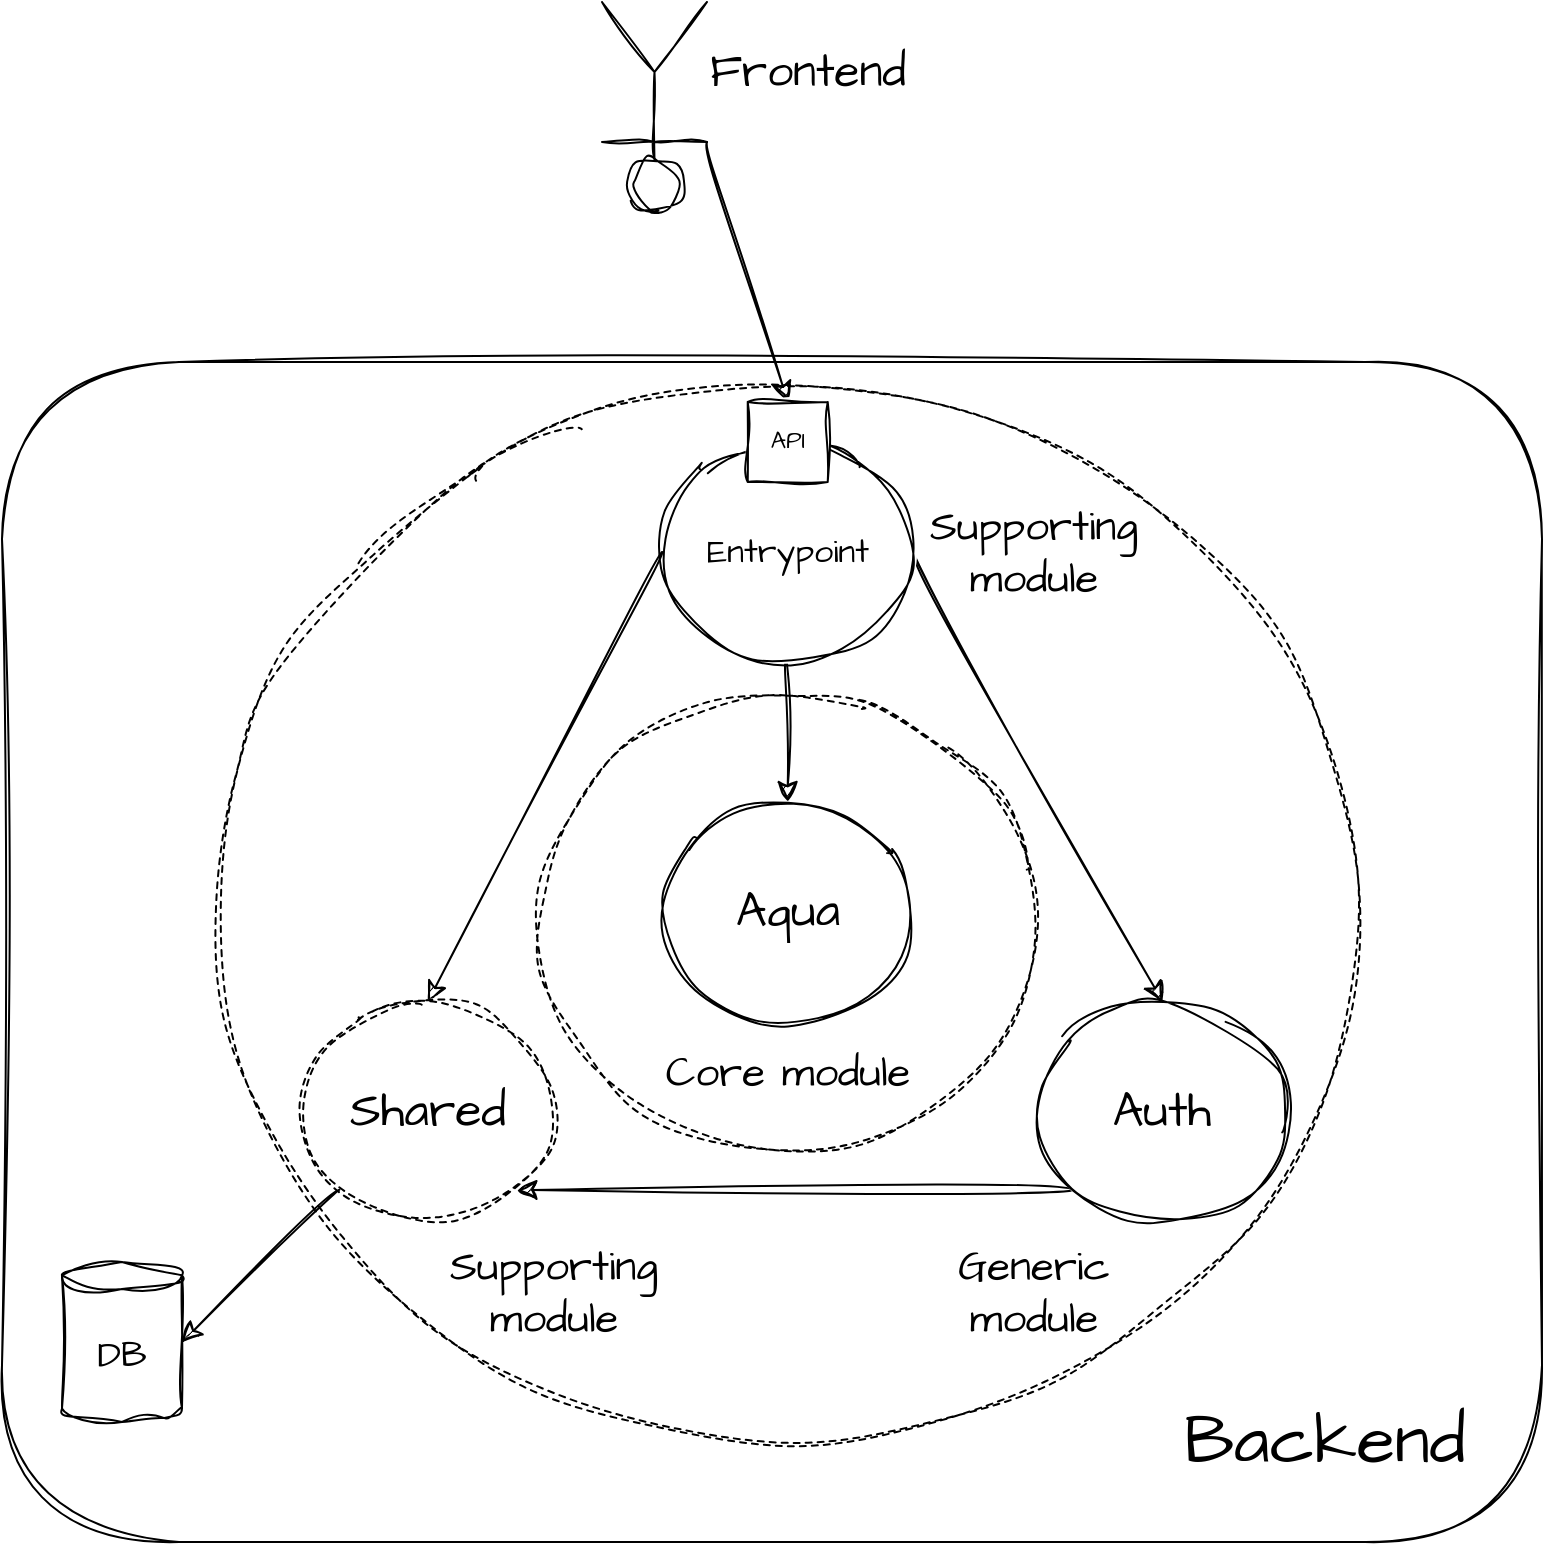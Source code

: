 <mxfile version="24.6.2" type="device">
  <diagram name="Страница — 1" id="DWB37v9pL2ZAt1SZBdt1">
    <mxGraphModel dx="1754" dy="1405" grid="1" gridSize="10" guides="1" tooltips="1" connect="1" arrows="1" fold="1" page="0" pageScale="1" pageWidth="100" pageHeight="1022" math="0" shadow="0">
      <root>
        <mxCell id="0" />
        <mxCell id="1" parent="0" />
        <mxCell id="uZ_XxfxW183BDdQzkKYe-20" value="" style="rounded=1;whiteSpace=wrap;html=1;sketch=1;hachureGap=4;jiggle=2;curveFitting=1;fontFamily=Architects Daughter;fontSource=https%3A%2F%2Ffonts.googleapis.com%2Fcss%3Ffamily%3DArchitects%2BDaughter;glass=0;shadow=0;" vertex="1" parent="1">
          <mxGeometry x="-290" y="110" width="770" height="590" as="geometry" />
        </mxCell>
        <mxCell id="uZ_XxfxW183BDdQzkKYe-26" value="" style="ellipse;whiteSpace=wrap;html=1;sketch=1;hachureGap=4;jiggle=2;curveFitting=1;fontFamily=Architects Daughter;fontSource=https%3A%2F%2Ffonts.googleapis.com%2Fcss%3Ffamily%3DArchitects%2BDaughter;dashed=1;" vertex="1" parent="1">
          <mxGeometry x="-183.38" y="120.79" width="572.47" height="528.43" as="geometry" />
        </mxCell>
        <mxCell id="uZ_XxfxW183BDdQzkKYe-23" value="" style="ellipse;whiteSpace=wrap;html=1;sketch=1;hachureGap=4;jiggle=2;curveFitting=1;fontFamily=Architects Daughter;fontSource=https%3A%2F%2Ffonts.googleapis.com%2Fcss%3Ffamily%3DArchitects%2BDaughter;dashed=1;" vertex="1" parent="1">
          <mxGeometry x="-21.73" y="275" width="249.17" height="230" as="geometry" />
        </mxCell>
        <mxCell id="uZ_XxfxW183BDdQzkKYe-4" value="&lt;span style=&quot;font-size: 24px;&quot;&gt;Aqua&lt;/span&gt;" style="ellipse;whiteSpace=wrap;html=1;sketch=1;hachureGap=4;jiggle=2;curveFitting=1;fontFamily=Architects Daughter;fontSource=https%3A%2F%2Ffonts.googleapis.com%2Fcss%3Ffamily%3DArchitects%2BDaughter;" vertex="1" parent="1">
          <mxGeometry x="40" y="330" width="125.71" height="110" as="geometry" />
        </mxCell>
        <mxCell id="uZ_XxfxW183BDdQzkKYe-32" style="edgeStyle=none;curved=1;rounded=0;sketch=1;hachureGap=4;jiggle=2;curveFitting=1;orthogonalLoop=1;jettySize=auto;html=1;exitX=0;exitY=1;exitDx=0;exitDy=0;entryX=1;entryY=1;entryDx=0;entryDy=0;fontFamily=Architects Daughter;fontSource=https%3A%2F%2Ffonts.googleapis.com%2Fcss%3Ffamily%3DArchitects%2BDaughter;fontSize=12;startSize=8;endSize=8;" edge="1" parent="1" source="uZ_XxfxW183BDdQzkKYe-5" target="uZ_XxfxW183BDdQzkKYe-7">
          <mxGeometry relative="1" as="geometry" />
        </mxCell>
        <mxCell id="uZ_XxfxW183BDdQzkKYe-5" value="&lt;span style=&quot;font-size: 24px;&quot;&gt;Auth&lt;/span&gt;" style="ellipse;whiteSpace=wrap;html=1;sketch=1;hachureGap=4;jiggle=2;curveFitting=1;fontFamily=Architects Daughter;fontSource=https%3A%2F%2Ffonts.googleapis.com%2Fcss%3Ffamily%3DArchitects%2BDaughter;" vertex="1" parent="1">
          <mxGeometry x="227.44" y="430" width="125.71" height="110" as="geometry" />
        </mxCell>
        <mxCell id="uZ_XxfxW183BDdQzkKYe-33" style="edgeStyle=none;curved=1;rounded=0;sketch=1;hachureGap=4;jiggle=2;curveFitting=1;orthogonalLoop=1;jettySize=auto;html=1;exitX=0;exitY=0.5;exitDx=0;exitDy=0;entryX=0.5;entryY=0;entryDx=0;entryDy=0;fontFamily=Architects Daughter;fontSource=https%3A%2F%2Ffonts.googleapis.com%2Fcss%3Ffamily%3DArchitects%2BDaughter;fontSize=12;startSize=8;endSize=8;" edge="1" parent="1" source="uZ_XxfxW183BDdQzkKYe-6" target="uZ_XxfxW183BDdQzkKYe-7">
          <mxGeometry relative="1" as="geometry" />
        </mxCell>
        <mxCell id="uZ_XxfxW183BDdQzkKYe-34" style="edgeStyle=none;curved=1;rounded=0;sketch=1;hachureGap=4;jiggle=2;curveFitting=1;orthogonalLoop=1;jettySize=auto;html=1;exitX=1;exitY=0.5;exitDx=0;exitDy=0;entryX=0.5;entryY=0;entryDx=0;entryDy=0;fontFamily=Architects Daughter;fontSource=https%3A%2F%2Ffonts.googleapis.com%2Fcss%3Ffamily%3DArchitects%2BDaughter;fontSize=12;startSize=8;endSize=8;" edge="1" parent="1" source="uZ_XxfxW183BDdQzkKYe-6" target="uZ_XxfxW183BDdQzkKYe-5">
          <mxGeometry relative="1" as="geometry" />
        </mxCell>
        <mxCell id="uZ_XxfxW183BDdQzkKYe-35" style="edgeStyle=none;curved=1;rounded=0;sketch=1;hachureGap=4;jiggle=2;curveFitting=1;orthogonalLoop=1;jettySize=auto;html=1;exitX=0.5;exitY=1;exitDx=0;exitDy=0;entryX=0.5;entryY=0;entryDx=0;entryDy=0;fontFamily=Architects Daughter;fontSource=https%3A%2F%2Ffonts.googleapis.com%2Fcss%3Ffamily%3DArchitects%2BDaughter;fontSize=12;startSize=8;endSize=8;" edge="1" parent="1" source="uZ_XxfxW183BDdQzkKYe-6" target="uZ_XxfxW183BDdQzkKYe-4">
          <mxGeometry relative="1" as="geometry" />
        </mxCell>
        <mxCell id="uZ_XxfxW183BDdQzkKYe-6" value="&lt;span style=&quot;font-size: 17px;&quot;&gt;Entrypoint&lt;/span&gt;" style="ellipse;whiteSpace=wrap;html=1;sketch=1;hachureGap=4;jiggle=2;curveFitting=1;fontFamily=Architects Daughter;fontSource=https%3A%2F%2Ffonts.googleapis.com%2Fcss%3Ffamily%3DArchitects%2BDaughter;fontSize=17;" vertex="1" parent="1">
          <mxGeometry x="40" y="150" width="125.71" height="110" as="geometry" />
        </mxCell>
        <mxCell id="uZ_XxfxW183BDdQzkKYe-7" value="&lt;span style=&quot;font-size: 24px;&quot;&gt;Shared&lt;/span&gt;" style="ellipse;whiteSpace=wrap;html=1;sketch=1;hachureGap=4;jiggle=2;curveFitting=1;fontFamily=Architects Daughter;fontSource=https%3A%2F%2Ffonts.googleapis.com%2Fcss%3Ffamily%3DArchitects%2BDaughter;dashed=1;strokeColor=default;strokeWidth=1;" vertex="1" parent="1">
          <mxGeometry x="-140" y="430" width="125.71" height="110" as="geometry" />
        </mxCell>
        <mxCell id="uZ_XxfxW183BDdQzkKYe-8" value="DB" style="shape=cylinder3;whiteSpace=wrap;html=1;boundedLbl=1;backgroundOutline=1;size=6.742;sketch=1;hachureGap=4;jiggle=2;curveFitting=1;fontFamily=Architects Daughter;fontSource=https%3A%2F%2Ffonts.googleapis.com%2Fcss%3Ffamily%3DArchitects%2BDaughter;fontSize=18;" vertex="1" parent="1">
          <mxGeometry x="-260" y="560" width="60" height="80" as="geometry" />
        </mxCell>
        <mxCell id="uZ_XxfxW183BDdQzkKYe-29" style="edgeStyle=none;curved=1;rounded=0;sketch=1;hachureGap=4;jiggle=2;curveFitting=1;orthogonalLoop=1;jettySize=auto;html=1;exitX=0;exitY=0.333;exitDx=0;exitDy=0;exitPerimeter=0;entryX=0.5;entryY=0;entryDx=0;entryDy=0;fontFamily=Architects Daughter;fontSource=https%3A%2F%2Ffonts.googleapis.com%2Fcss%3Ffamily%3DArchitects%2BDaughter;fontSize=12;startSize=8;endSize=8;" edge="1" parent="1" source="uZ_XxfxW183BDdQzkKYe-15" target="uZ_XxfxW183BDdQzkKYe-16">
          <mxGeometry relative="1" as="geometry" />
        </mxCell>
        <mxCell id="uZ_XxfxW183BDdQzkKYe-16" value="API" style="whiteSpace=wrap;html=1;aspect=fixed;sketch=1;hachureGap=4;jiggle=2;curveFitting=1;fontFamily=Architects Daughter;fontSource=https%3A%2F%2Ffonts.googleapis.com%2Fcss%3Ffamily%3DArchitects%2BDaughter;" vertex="1" parent="1">
          <mxGeometry x="82.86" y="130" width="40" height="40" as="geometry" />
        </mxCell>
        <mxCell id="uZ_XxfxW183BDdQzkKYe-24" value="Core module" style="text;html=1;align=center;verticalAlign=middle;whiteSpace=wrap;rounded=0;fontSize=21;fontFamily=Architects Daughter;fontSource=https%3A%2F%2Ffonts.googleapis.com%2Fcss%3Ffamily%3DArchitects%2BDaughter;" vertex="1" parent="1">
          <mxGeometry x="36.79" y="450" width="132.14" height="30" as="geometry" />
        </mxCell>
        <mxCell id="uZ_XxfxW183BDdQzkKYe-27" style="edgeStyle=none;curved=1;rounded=0;sketch=1;hachureGap=4;jiggle=2;curveFitting=1;orthogonalLoop=1;jettySize=auto;html=1;exitX=0;exitY=1;exitDx=0;exitDy=0;entryX=1;entryY=0.5;entryDx=0;entryDy=0;entryPerimeter=0;fontFamily=Architects Daughter;fontSource=https%3A%2F%2Ffonts.googleapis.com%2Fcss%3Ffamily%3DArchitects%2BDaughter;fontSize=12;startSize=8;endSize=8;" edge="1" parent="1" source="uZ_XxfxW183BDdQzkKYe-7" target="uZ_XxfxW183BDdQzkKYe-8">
          <mxGeometry relative="1" as="geometry" />
        </mxCell>
        <mxCell id="uZ_XxfxW183BDdQzkKYe-36" value="Generic module" style="text;html=1;align=center;verticalAlign=middle;whiteSpace=wrap;rounded=0;fontSize=21;fontFamily=Architects Daughter;fontSource=https%3A%2F%2Ffonts.googleapis.com%2Fcss%3Ffamily%3DArchitects%2BDaughter;" vertex="1" parent="1">
          <mxGeometry x="160" y="560" width="132.14" height="30" as="geometry" />
        </mxCell>
        <mxCell id="uZ_XxfxW183BDdQzkKYe-37" value="Supporting module" style="text;html=1;align=center;verticalAlign=middle;whiteSpace=wrap;rounded=0;fontSize=21;fontFamily=Architects Daughter;fontSource=https%3A%2F%2Ffonts.googleapis.com%2Fcss%3Ffamily%3DArchitects%2BDaughter;" vertex="1" parent="1">
          <mxGeometry x="-80" y="560" width="132.14" height="30" as="geometry" />
        </mxCell>
        <mxCell id="uZ_XxfxW183BDdQzkKYe-38" value="Supporting module" style="text;html=1;align=center;verticalAlign=middle;whiteSpace=wrap;rounded=0;fontSize=21;fontFamily=Architects Daughter;fontSource=https%3A%2F%2Ffonts.googleapis.com%2Fcss%3Ffamily%3DArchitects%2BDaughter;" vertex="1" parent="1">
          <mxGeometry x="160" y="190" width="132.14" height="30" as="geometry" />
        </mxCell>
        <mxCell id="uZ_XxfxW183BDdQzkKYe-21" value="Backend" style="text;html=1;align=center;verticalAlign=middle;whiteSpace=wrap;rounded=0;fontSize=35;fontFamily=Architects Daughter;fontSource=https%3A%2F%2Ffonts.googleapis.com%2Fcss%3Ffamily%3DArchitects%2BDaughter;" vertex="1" parent="1">
          <mxGeometry x="339.996" y="629.996" width="63.288" height="37.263" as="geometry" />
        </mxCell>
        <mxCell id="uZ_XxfxW183BDdQzkKYe-42" value="" style="group" vertex="1" connectable="0" parent="1">
          <mxGeometry x="10.0" y="-70" width="132.86" height="105" as="geometry" />
        </mxCell>
        <mxCell id="uZ_XxfxW183BDdQzkKYe-15" value="" style="shape=umlActor;verticalLabelPosition=bottom;verticalAlign=top;html=1;outlineConnect=0;sketch=1;hachureGap=4;jiggle=2;curveFitting=1;fontFamily=Architects Daughter;fontSource=https%3A%2F%2Ffonts.googleapis.com%2Fcss%3Ffamily%3DArchitects%2BDaughter;fontSize=23;rotation=-180;" vertex="1" parent="uZ_XxfxW183BDdQzkKYe-42">
          <mxGeometry x="7.105e-15" width="52.5" height="105" as="geometry" />
        </mxCell>
        <mxCell id="uZ_XxfxW183BDdQzkKYe-39" value="&lt;font style=&quot;font-size: 23px;&quot;&gt;Frontend&lt;/font&gt;" style="text;html=1;align=center;verticalAlign=middle;whiteSpace=wrap;rounded=0;fontSize=16;fontFamily=Architects Daughter;fontSource=https%3A%2F%2Ffonts.googleapis.com%2Fcss%3Ffamily%3DArchitects%2BDaughter;" vertex="1" parent="uZ_XxfxW183BDdQzkKYe-42">
          <mxGeometry x="72.86" y="20" width="60" height="30" as="geometry" />
        </mxCell>
      </root>
    </mxGraphModel>
  </diagram>
</mxfile>
